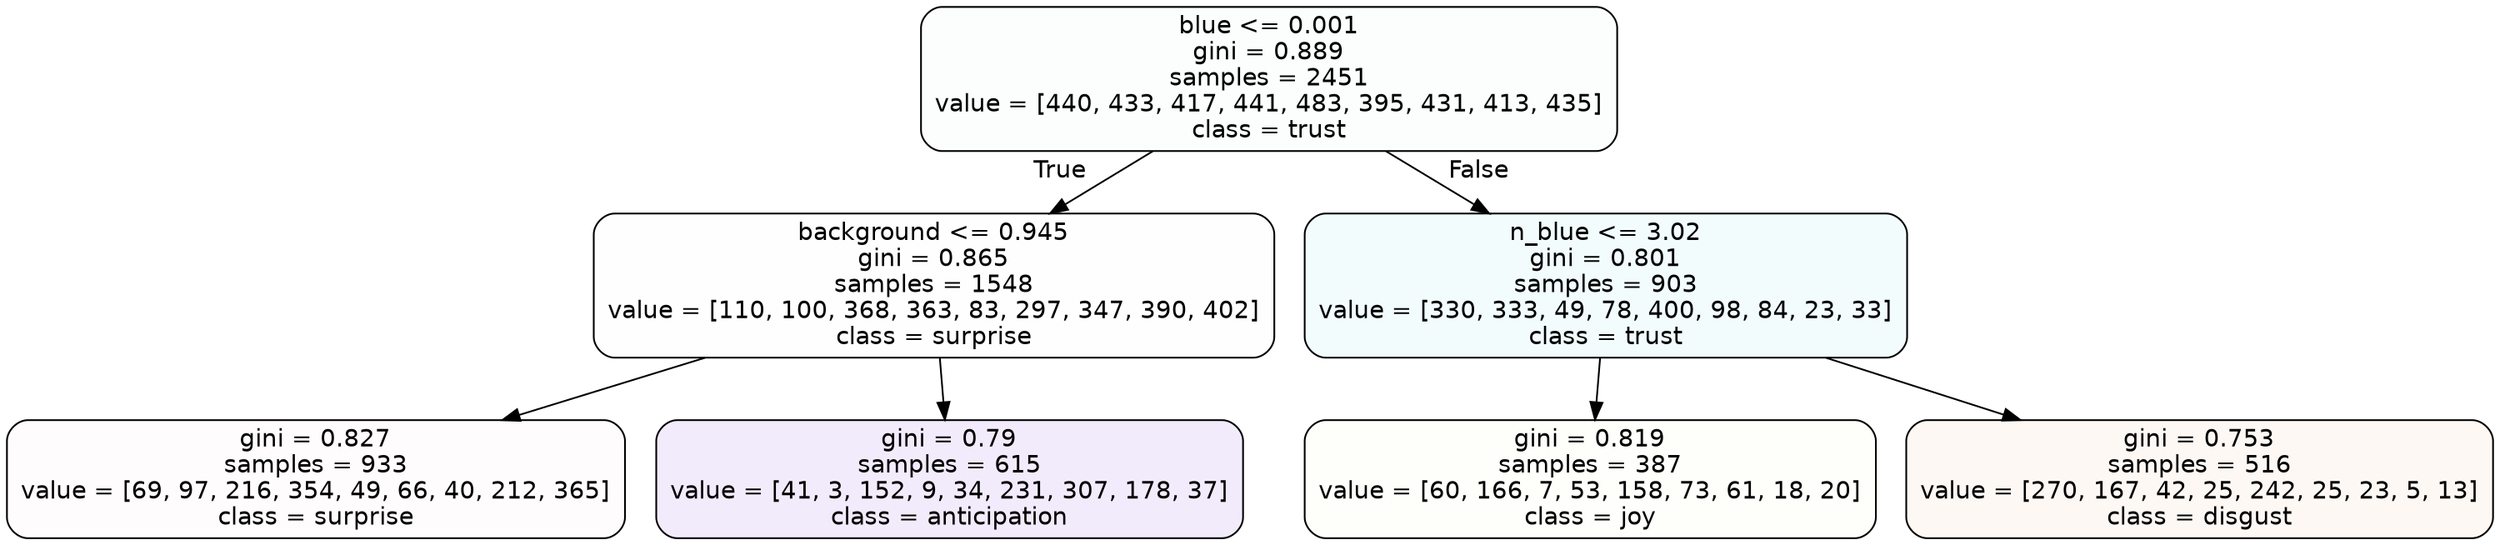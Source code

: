 digraph Tree {
node [shape=box, style="filled, rounded", color="black", fontname=helvetica] ;
edge [fontname=helvetica] ;
0 [label="blue <= 0.001\ngini = 0.889\nsamples = 2451\nvalue = [440, 433, 417, 441, 483, 395, 431, 413, 435]\nclass = trust", fillcolor="#39d7e503"] ;
1 [label="background <= 0.945\ngini = 0.865\nsamples = 1548\nvalue = [110, 100, 368, 363, 83, 297, 347, 390, 402]\nclass = surprise", fillcolor="#e5396401"] ;
0 -> 1 [labeldistance=2.5, labelangle=45, headlabel="True"] ;
2 [label="gini = 0.827\nsamples = 933\nvalue = [69, 97, 216, 354, 49, 66, 40, 212, 365]\nclass = surprise", fillcolor="#e5396403"] ;
1 -> 2 ;
3 [label="gini = 0.79\nsamples = 615\nvalue = [41, 3, 152, 9, 34, 231, 307, 178, 37]\nclass = anticipation", fillcolor="#8139e519"] ;
1 -> 3 ;
4 [label="n_blue <= 3.02\ngini = 0.801\nsamples = 903\nvalue = [330, 333, 49, 78, 400, 98, 84, 23, 33]\nclass = trust", fillcolor="#39d7e510"] ;
0 -> 4 [labeldistance=2.5, labelangle=-45, headlabel="False"] ;
5 [label="gini = 0.819\nsamples = 387\nvalue = [60, 166, 7, 53, 158, 73, 61, 18, 20]\nclass = joy", fillcolor="#d7e53904"] ;
4 -> 5 ;
6 [label="gini = 0.753\nsamples = 516\nvalue = [270, 167, 42, 25, 242, 25, 23, 5, 13]\nclass = disgust", fillcolor="#e581390d"] ;
4 -> 6 ;
}